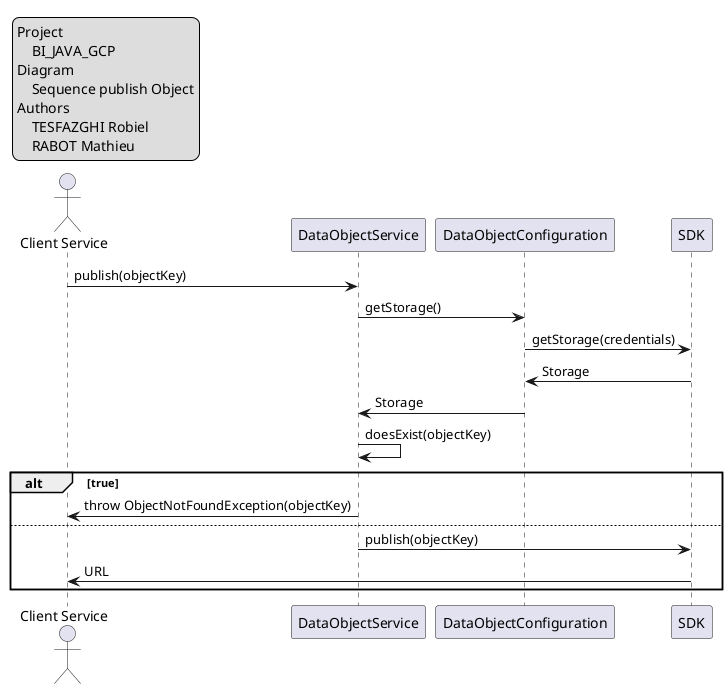 @startuml DataObject_createObject
'https://plantuml.com/sequence-diagram

legend top left
    Project
        BI_JAVA_GCP
    Diagram
        Sequence publish Object
    Authors
        TESFAZGHI Robiel
        RABOT Mathieu
endlegend

actor "Client Service" as Client

participant DataObjectService
participant DataObjectConfiguration
participant SDK

Client -> DataObjectService: publish(objectKey)
DataObjectService -> DataObjectConfiguration: getStorage()
DataObjectConfiguration-> SDK: getStorage(credentials)
DataObjectConfiguration<- SDK: Storage
DataObjectService <- DataObjectConfiguration: Storage
DataObjectService-> DataObjectService: doesExist(objectKey)

alt true
    DataObjectService -> Client: throw ObjectNotFoundException(objectKey)
else
    DataObjectService-> SDK: publish(objectKey)
    Client <- SDK: URL
end

@enduml